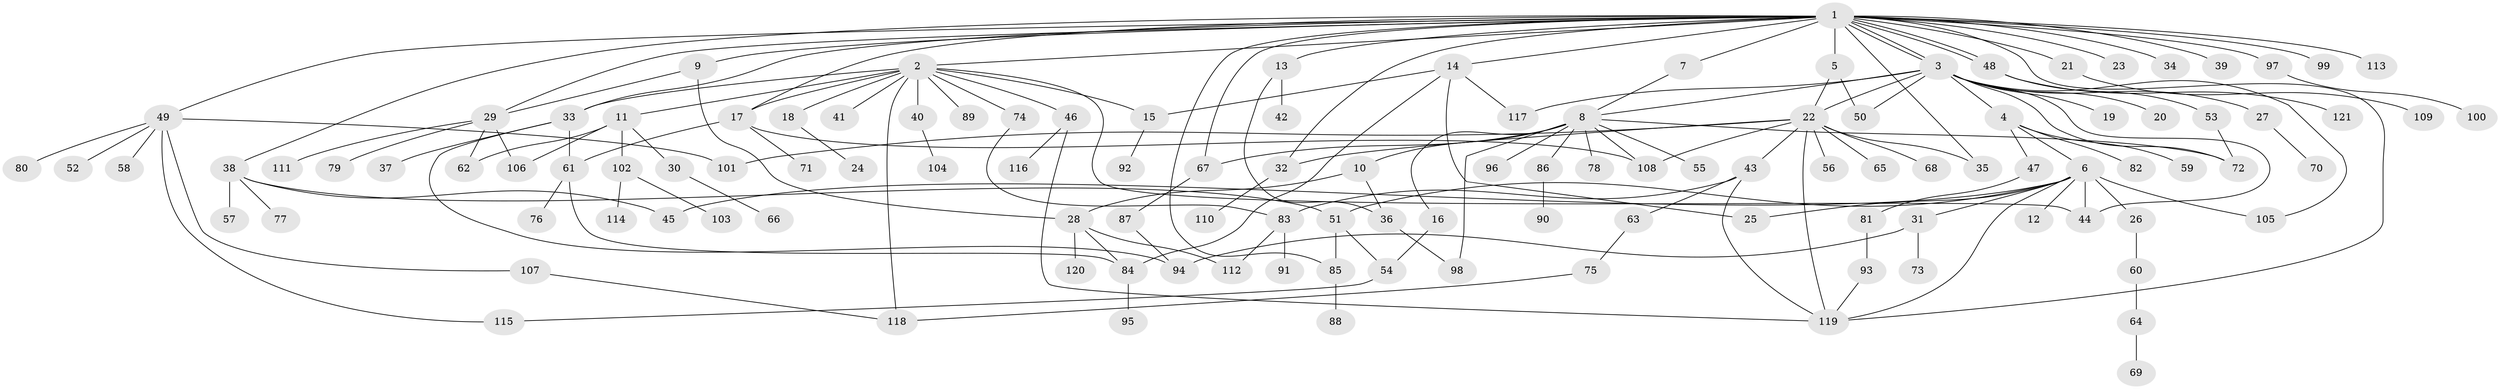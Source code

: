 // Generated by graph-tools (version 1.1) at 2025/11/02/27/25 16:11:12]
// undirected, 121 vertices, 166 edges
graph export_dot {
graph [start="1"]
  node [color=gray90,style=filled];
  1;
  2;
  3;
  4;
  5;
  6;
  7;
  8;
  9;
  10;
  11;
  12;
  13;
  14;
  15;
  16;
  17;
  18;
  19;
  20;
  21;
  22;
  23;
  24;
  25;
  26;
  27;
  28;
  29;
  30;
  31;
  32;
  33;
  34;
  35;
  36;
  37;
  38;
  39;
  40;
  41;
  42;
  43;
  44;
  45;
  46;
  47;
  48;
  49;
  50;
  51;
  52;
  53;
  54;
  55;
  56;
  57;
  58;
  59;
  60;
  61;
  62;
  63;
  64;
  65;
  66;
  67;
  68;
  69;
  70;
  71;
  72;
  73;
  74;
  75;
  76;
  77;
  78;
  79;
  80;
  81;
  82;
  83;
  84;
  85;
  86;
  87;
  88;
  89;
  90;
  91;
  92;
  93;
  94;
  95;
  96;
  97;
  98;
  99;
  100;
  101;
  102;
  103;
  104;
  105;
  106;
  107;
  108;
  109;
  110;
  111;
  112;
  113;
  114;
  115;
  116;
  117;
  118;
  119;
  120;
  121;
  1 -- 2;
  1 -- 3;
  1 -- 3;
  1 -- 5;
  1 -- 7;
  1 -- 9;
  1 -- 13;
  1 -- 14;
  1 -- 17;
  1 -- 21;
  1 -- 23;
  1 -- 29;
  1 -- 32;
  1 -- 33;
  1 -- 34;
  1 -- 35;
  1 -- 38;
  1 -- 39;
  1 -- 48;
  1 -- 48;
  1 -- 49;
  1 -- 67;
  1 -- 85;
  1 -- 97;
  1 -- 99;
  1 -- 113;
  1 -- 119;
  2 -- 11;
  2 -- 15;
  2 -- 17;
  2 -- 18;
  2 -- 33;
  2 -- 40;
  2 -- 41;
  2 -- 44;
  2 -- 46;
  2 -- 74;
  2 -- 89;
  2 -- 118;
  3 -- 4;
  3 -- 8;
  3 -- 19;
  3 -- 20;
  3 -- 22;
  3 -- 27;
  3 -- 44;
  3 -- 50;
  3 -- 72;
  3 -- 105;
  3 -- 117;
  4 -- 6;
  4 -- 47;
  4 -- 59;
  4 -- 82;
  5 -- 22;
  5 -- 50;
  6 -- 12;
  6 -- 25;
  6 -- 26;
  6 -- 31;
  6 -- 44;
  6 -- 45;
  6 -- 51;
  6 -- 105;
  6 -- 119;
  7 -- 8;
  8 -- 10;
  8 -- 16;
  8 -- 55;
  8 -- 67;
  8 -- 72;
  8 -- 78;
  8 -- 86;
  8 -- 96;
  8 -- 98;
  8 -- 108;
  9 -- 28;
  9 -- 29;
  10 -- 28;
  10 -- 36;
  11 -- 30;
  11 -- 62;
  11 -- 102;
  11 -- 106;
  13 -- 36;
  13 -- 42;
  14 -- 15;
  14 -- 25;
  14 -- 84;
  14 -- 117;
  15 -- 92;
  16 -- 54;
  17 -- 61;
  17 -- 71;
  17 -- 108;
  18 -- 24;
  21 -- 109;
  22 -- 32;
  22 -- 35;
  22 -- 43;
  22 -- 56;
  22 -- 65;
  22 -- 68;
  22 -- 101;
  22 -- 108;
  22 -- 119;
  26 -- 60;
  27 -- 70;
  28 -- 84;
  28 -- 112;
  28 -- 120;
  29 -- 62;
  29 -- 79;
  29 -- 106;
  29 -- 111;
  30 -- 66;
  31 -- 73;
  31 -- 94;
  32 -- 110;
  33 -- 37;
  33 -- 61;
  33 -- 94;
  36 -- 98;
  38 -- 45;
  38 -- 51;
  38 -- 57;
  38 -- 77;
  40 -- 104;
  43 -- 63;
  43 -- 83;
  43 -- 119;
  46 -- 116;
  46 -- 119;
  47 -- 81;
  48 -- 53;
  48 -- 121;
  49 -- 52;
  49 -- 58;
  49 -- 80;
  49 -- 101;
  49 -- 107;
  49 -- 115;
  51 -- 54;
  51 -- 85;
  53 -- 72;
  54 -- 115;
  60 -- 64;
  61 -- 76;
  61 -- 84;
  63 -- 75;
  64 -- 69;
  67 -- 87;
  74 -- 83;
  75 -- 118;
  81 -- 93;
  83 -- 91;
  83 -- 112;
  84 -- 95;
  85 -- 88;
  86 -- 90;
  87 -- 94;
  93 -- 119;
  97 -- 100;
  102 -- 103;
  102 -- 114;
  107 -- 118;
}
